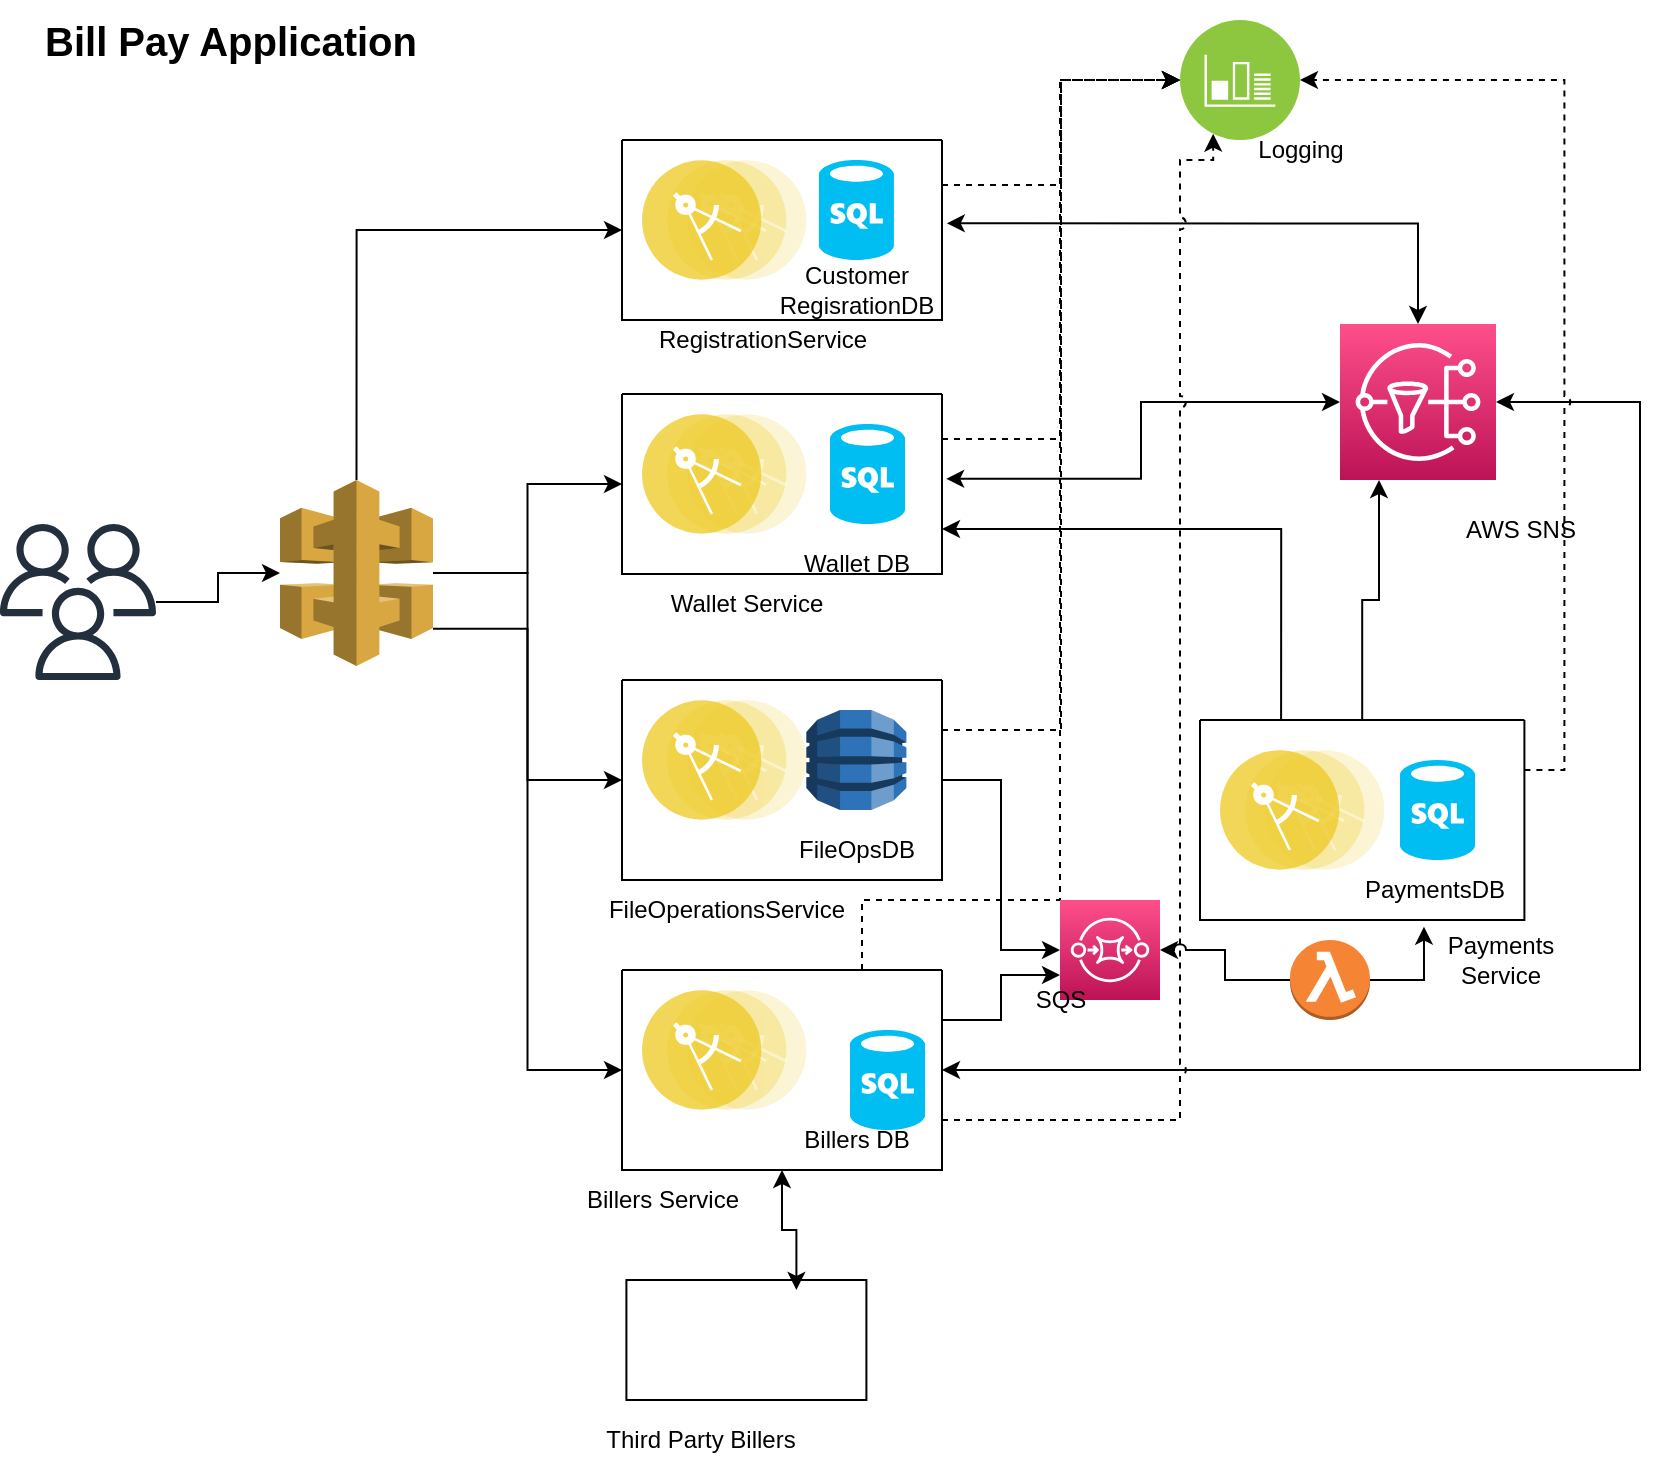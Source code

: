 <mxfile version="20.8.5" type="device"><diagram id="UrZ9PZtPu_lfiUulHGnc" name="Page-1"><mxGraphModel dx="794" dy="438" grid="1" gridSize="10" guides="1" tooltips="1" connect="1" arrows="1" fold="1" page="1" pageScale="1" pageWidth="850" pageHeight="1100" math="0" shadow="0"><root><mxCell id="0"/><mxCell id="1" parent="0"/><mxCell id="Y2LHbmSFrY4wrzAisVCH-70" value="" style="edgeStyle=orthogonalEdgeStyle;rounded=0;orthogonalLoop=1;jettySize=auto;html=1;startArrow=none;startFill=0;entryX=0;entryY=0.5;entryDx=0;entryDy=0;" parent="1" source="Y2LHbmSFrY4wrzAisVCH-2" target="Y2LHbmSFrY4wrzAisVCH-45" edge="1"><mxGeometry relative="1" as="geometry"/></mxCell><mxCell id="Y2LHbmSFrY4wrzAisVCH-75" style="edgeStyle=orthogonalEdgeStyle;rounded=0;orthogonalLoop=1;jettySize=auto;html=1;exitX=0.5;exitY=0;exitDx=0;exitDy=0;exitPerimeter=0;entryX=0;entryY=0.5;entryDx=0;entryDy=0;startArrow=none;startFill=0;" parent="1" source="Y2LHbmSFrY4wrzAisVCH-2" target="Y2LHbmSFrY4wrzAisVCH-43" edge="1"><mxGeometry relative="1" as="geometry"/></mxCell><mxCell id="Y2LHbmSFrY4wrzAisVCH-2" value="" style="outlineConnect=0;dashed=0;verticalLabelPosition=bottom;verticalAlign=top;align=center;html=1;shape=mxgraph.aws3.api_gateway;fillColor=#D9A741;gradientColor=none;" parent="1" vertex="1"><mxGeometry x="150" y="250" width="76.5" height="93" as="geometry"/></mxCell><mxCell id="Y2LHbmSFrY4wrzAisVCH-3" value="RegistrationService" style="text;html=1;align=center;verticalAlign=middle;resizable=0;points=[];autosize=1;strokeColor=none;fillColor=none;" parent="1" vertex="1"><mxGeometry x="326" y="165" width="130" height="30" as="geometry"/></mxCell><mxCell id="Y2LHbmSFrY4wrzAisVCH-13" value="" style="edgeStyle=orthogonalEdgeStyle;rounded=0;orthogonalLoop=1;jettySize=auto;html=1;startArrow=classic;startFill=1;exitX=1.013;exitY=0.471;exitDx=0;exitDy=0;exitPerimeter=0;" parent="1" source="Y2LHbmSFrY4wrzAisVCH-45" target="Y2LHbmSFrY4wrzAisVCH-9" edge="1"><mxGeometry relative="1" as="geometry"><mxPoint x="512.2" y="249" as="sourcePoint"/></mxGeometry></mxCell><mxCell id="Y2LHbmSFrY4wrzAisVCH-11" value="" style="edgeStyle=orthogonalEdgeStyle;rounded=0;orthogonalLoop=1;jettySize=auto;html=1;startArrow=classic;startFill=1;exitX=1.015;exitY=0.463;exitDx=0;exitDy=0;exitPerimeter=0;" parent="1" source="Y2LHbmSFrY4wrzAisVCH-43" target="Y2LHbmSFrY4wrzAisVCH-9" edge="1"><mxGeometry relative="1" as="geometry"><mxPoint x="520" y="150" as="sourcePoint"/></mxGeometry></mxCell><mxCell id="Y2LHbmSFrY4wrzAisVCH-9" value="" style="sketch=0;points=[[0,0,0],[0.25,0,0],[0.5,0,0],[0.75,0,0],[1,0,0],[0,1,0],[0.25,1,0],[0.5,1,0],[0.75,1,0],[1,1,0],[0,0.25,0],[0,0.5,0],[0,0.75,0],[1,0.25,0],[1,0.5,0],[1,0.75,0]];outlineConnect=0;fontColor=#232F3E;gradientColor=#FF4F8B;gradientDirection=north;fillColor=#BC1356;strokeColor=#ffffff;dashed=0;verticalLabelPosition=bottom;verticalAlign=top;align=center;html=1;fontSize=12;fontStyle=0;aspect=fixed;shape=mxgraph.aws4.resourceIcon;resIcon=mxgraph.aws4.sns;" parent="1" vertex="1"><mxGeometry x="680" y="172" width="78" height="78" as="geometry"/></mxCell><mxCell id="Y2LHbmSFrY4wrzAisVCH-14" value="AWS SNS" style="text;html=1;align=center;verticalAlign=middle;resizable=0;points=[];autosize=1;strokeColor=none;fillColor=none;" parent="1" vertex="1"><mxGeometry x="730" y="260" width="80" height="30" as="geometry"/></mxCell><mxCell id="Y2LHbmSFrY4wrzAisVCH-23" value="" style="rounded=0;whiteSpace=wrap;html=1;" parent="1" vertex="1"><mxGeometry x="323.2" y="650" width="120" height="60" as="geometry"/></mxCell><mxCell id="Y2LHbmSFrY4wrzAisVCH-21" value="" style="shape=image;html=1;verticalAlign=top;verticalLabelPosition=bottom;labelBackgroundColor=#ffffff;imageAspect=0;aspect=fixed;image=https://cdn4.iconfinder.com/data/icons/social-media-2273/64/social_media_network_online_netflix-128.png" parent="1" vertex="1"><mxGeometry x="332.2" y="659" width="46" height="46" as="geometry"/></mxCell><mxCell id="Y2LHbmSFrY4wrzAisVCH-22" value="" style="shape=image;html=1;verticalAlign=top;verticalLabelPosition=bottom;labelBackgroundColor=#ffffff;imageAspect=0;aspect=fixed;image=https://cdn2.iconfinder.com/data/icons/pack1-baco-flurry-icons-style/128/Vodafone.png" parent="1" vertex="1"><mxGeometry x="383.2" y="655" width="50" height="50" as="geometry"/></mxCell><mxCell id="Y2LHbmSFrY4wrzAisVCH-28" value="" style="endArrow=classic;startArrow=classic;html=1;rounded=0;exitX=1;exitY=0.5;exitDx=0;exitDy=0;entryX=1;entryY=0.5;entryDx=0;entryDy=0;entryPerimeter=0;" parent="1" source="Y2LHbmSFrY4wrzAisVCH-49" target="Y2LHbmSFrY4wrzAisVCH-9" edge="1"><mxGeometry width="50" height="50" relative="1" as="geometry"><mxPoint x="512.2" y="532" as="sourcePoint"/><mxPoint x="719" y="250" as="targetPoint"/><Array as="points"><mxPoint x="830" y="545"/><mxPoint x="830" y="320"/><mxPoint x="830" y="211"/></Array></mxGeometry></mxCell><mxCell id="Y2LHbmSFrY4wrzAisVCH-39" value="Wallet Service" style="text;html=1;align=center;verticalAlign=middle;resizable=0;points=[];autosize=1;strokeColor=none;fillColor=none;" parent="1" vertex="1"><mxGeometry x="333.2" y="297" width="100" height="30" as="geometry"/></mxCell><mxCell id="Y2LHbmSFrY4wrzAisVCH-84" style="edgeStyle=orthogonalEdgeStyle;rounded=0;orthogonalLoop=1;jettySize=auto;html=1;exitX=1;exitY=0.25;exitDx=0;exitDy=0;entryX=0;entryY=0.5;entryDx=0;entryDy=0;startArrow=none;startFill=0;dashed=1;" parent="1" source="Y2LHbmSFrY4wrzAisVCH-43" target="Y2LHbmSFrY4wrzAisVCH-83" edge="1"><mxGeometry relative="1" as="geometry"/></mxCell><mxCell id="Y2LHbmSFrY4wrzAisVCH-43" value="" style="swimlane;startSize=0;" parent="1" vertex="1"><mxGeometry x="321" y="80" width="160" height="90" as="geometry"><mxRectangle x="290" y="10" width="50" height="40" as="alternateBounds"/></mxGeometry></mxCell><mxCell id="Y2LHbmSFrY4wrzAisVCH-1" value="" style="aspect=fixed;perimeter=ellipsePerimeter;html=1;align=center;shadow=0;dashed=0;fontColor=#4277BB;labelBackgroundColor=#ffffff;fontSize=12;spacingTop=3;image;image=img/lib/ibm/applications/microservice.svg;" parent="Y2LHbmSFrY4wrzAisVCH-43" vertex="1"><mxGeometry x="10.0" y="10" width="82.2" height="60" as="geometry"/></mxCell><mxCell id="Y2LHbmSFrY4wrzAisVCH-29" value="Customer&lt;br&gt;RegisrationDB" style="text;html=1;align=center;verticalAlign=middle;resizable=0;points=[];autosize=1;strokeColor=none;fillColor=none;" parent="Y2LHbmSFrY4wrzAisVCH-43" vertex="1"><mxGeometry x="67.2" y="55" width="100" height="40" as="geometry"/></mxCell><mxCell id="Y2LHbmSFrY4wrzAisVCH-80" value="" style="verticalLabelPosition=bottom;html=1;verticalAlign=top;align=center;strokeColor=none;fillColor=#00BEF2;shape=mxgraph.azure.sql_database;" parent="Y2LHbmSFrY4wrzAisVCH-43" vertex="1"><mxGeometry x="98.45" y="10" width="37.5" height="50" as="geometry"/></mxCell><mxCell id="Y2LHbmSFrY4wrzAisVCH-85" style="edgeStyle=orthogonalEdgeStyle;rounded=0;orthogonalLoop=1;jettySize=auto;html=1;exitX=1;exitY=0.25;exitDx=0;exitDy=0;entryX=0;entryY=0.5;entryDx=0;entryDy=0;dashed=1;startArrow=none;startFill=0;" parent="1" source="Y2LHbmSFrY4wrzAisVCH-45" target="Y2LHbmSFrY4wrzAisVCH-83" edge="1"><mxGeometry relative="1" as="geometry"/></mxCell><mxCell id="Y2LHbmSFrY4wrzAisVCH-45" value="" style="swimlane;startSize=0;" parent="1" vertex="1"><mxGeometry x="321" y="207" width="160" height="90" as="geometry"><mxRectangle x="290" y="10" width="50" height="40" as="alternateBounds"/></mxGeometry></mxCell><mxCell id="Y2LHbmSFrY4wrzAisVCH-46" value="" style="aspect=fixed;perimeter=ellipsePerimeter;html=1;align=center;shadow=0;dashed=0;fontColor=#4277BB;labelBackgroundColor=#ffffff;fontSize=12;spacingTop=3;image;image=img/lib/ibm/applications/microservice.svg;" parent="Y2LHbmSFrY4wrzAisVCH-45" vertex="1"><mxGeometry x="10.0" y="10" width="82.2" height="60" as="geometry"/></mxCell><mxCell id="Y2LHbmSFrY4wrzAisVCH-48" value="Wallet DB" style="text;html=1;align=center;verticalAlign=middle;resizable=0;points=[];autosize=1;strokeColor=none;fillColor=none;" parent="Y2LHbmSFrY4wrzAisVCH-45" vertex="1"><mxGeometry x="77.2" y="70" width="80" height="30" as="geometry"/></mxCell><mxCell id="Y2LHbmSFrY4wrzAisVCH-79" value="" style="verticalLabelPosition=bottom;html=1;verticalAlign=top;align=center;strokeColor=none;fillColor=#00BEF2;shape=mxgraph.azure.sql_database;" parent="Y2LHbmSFrY4wrzAisVCH-45" vertex="1"><mxGeometry x="104" y="15" width="37.5" height="50" as="geometry"/></mxCell><mxCell id="Y2LHbmSFrY4wrzAisVCH-54" value="" style="edgeStyle=orthogonalEdgeStyle;rounded=0;orthogonalLoop=1;jettySize=auto;html=1;startArrow=classic;startFill=1;" parent="1" source="Y2LHbmSFrY4wrzAisVCH-49" target="Y2LHbmSFrY4wrzAisVCH-22" edge="1"><mxGeometry relative="1" as="geometry"/></mxCell><mxCell id="Y2LHbmSFrY4wrzAisVCH-61" value="" style="edgeStyle=orthogonalEdgeStyle;rounded=0;orthogonalLoop=1;jettySize=auto;html=1;startArrow=none;startFill=0;entryX=0;entryY=0.75;entryDx=0;entryDy=0;entryPerimeter=0;exitX=1;exitY=0.25;exitDx=0;exitDy=0;" parent="1" source="Y2LHbmSFrY4wrzAisVCH-49" target="Y2LHbmSFrY4wrzAisVCH-60" edge="1"><mxGeometry relative="1" as="geometry"/></mxCell><mxCell id="Y2LHbmSFrY4wrzAisVCH-71" style="edgeStyle=orthogonalEdgeStyle;rounded=0;orthogonalLoop=1;jettySize=auto;html=1;startArrow=none;startFill=0;entryX=0;entryY=0.5;entryDx=0;entryDy=0;" parent="1" source="Y2LHbmSFrY4wrzAisVCH-2" target="Y2LHbmSFrY4wrzAisVCH-49" edge="1"><mxGeometry relative="1" as="geometry"/></mxCell><mxCell id="Y2LHbmSFrY4wrzAisVCH-87" style="edgeStyle=orthogonalEdgeStyle;rounded=0;orthogonalLoop=1;jettySize=auto;html=1;exitX=0.75;exitY=0;exitDx=0;exitDy=0;entryX=0;entryY=0.5;entryDx=0;entryDy=0;dashed=1;startArrow=none;startFill=0;" parent="1" source="Y2LHbmSFrY4wrzAisVCH-49" target="Y2LHbmSFrY4wrzAisVCH-83" edge="1"><mxGeometry relative="1" as="geometry"><Array as="points"><mxPoint x="441" y="460"/><mxPoint x="540" y="460"/><mxPoint x="540" y="50"/></Array></mxGeometry></mxCell><mxCell id="Y2LHbmSFrY4wrzAisVCH-88" style="edgeStyle=orthogonalEdgeStyle;rounded=0;orthogonalLoop=1;jettySize=auto;html=1;exitX=1;exitY=0.75;exitDx=0;exitDy=0;entryX=0.25;entryY=1;entryDx=0;entryDy=0;dashed=1;startArrow=none;startFill=0;jumpStyle=arc;" parent="1" source="Y2LHbmSFrY4wrzAisVCH-49" target="Y2LHbmSFrY4wrzAisVCH-83" edge="1"><mxGeometry relative="1" as="geometry"><Array as="points"><mxPoint x="600" y="570"/><mxPoint x="600" y="90"/><mxPoint x="617" y="90"/></Array></mxGeometry></mxCell><mxCell id="Y2LHbmSFrY4wrzAisVCH-49" value="" style="swimlane;startSize=0;" parent="1" vertex="1"><mxGeometry x="321" y="495" width="160" height="100" as="geometry"><mxRectangle x="290" y="10" width="50" height="40" as="alternateBounds"/></mxGeometry></mxCell><mxCell id="Y2LHbmSFrY4wrzAisVCH-50" value="" style="aspect=fixed;perimeter=ellipsePerimeter;html=1;align=center;shadow=0;dashed=0;fontColor=#4277BB;labelBackgroundColor=#ffffff;fontSize=12;spacingTop=3;image;image=img/lib/ibm/applications/microservice.svg;" parent="Y2LHbmSFrY4wrzAisVCH-49" vertex="1"><mxGeometry x="10.0" y="10" width="82.2" height="60" as="geometry"/></mxCell><mxCell id="Y2LHbmSFrY4wrzAisVCH-52" value="Billers DB" style="text;html=1;align=center;verticalAlign=middle;resizable=0;points=[];autosize=1;strokeColor=none;fillColor=none;" parent="Y2LHbmSFrY4wrzAisVCH-49" vertex="1"><mxGeometry x="77.2" y="70" width="80" height="30" as="geometry"/></mxCell><mxCell id="Y2LHbmSFrY4wrzAisVCH-53" value="Billers Service" style="text;html=1;align=center;verticalAlign=middle;resizable=0;points=[];autosize=1;strokeColor=none;fillColor=none;" parent="1" vertex="1"><mxGeometry x="291" y="595" width="100" height="30" as="geometry"/></mxCell><mxCell id="Y2LHbmSFrY4wrzAisVCH-62" value="" style="edgeStyle=orthogonalEdgeStyle;rounded=0;orthogonalLoop=1;jettySize=auto;html=1;startArrow=none;startFill=0;entryX=0;entryY=0.5;entryDx=0;entryDy=0;entryPerimeter=0;" parent="1" source="Y2LHbmSFrY4wrzAisVCH-55" target="Y2LHbmSFrY4wrzAisVCH-60" edge="1"><mxGeometry relative="1" as="geometry"/></mxCell><mxCell id="Y2LHbmSFrY4wrzAisVCH-69" style="edgeStyle=orthogonalEdgeStyle;rounded=0;orthogonalLoop=1;jettySize=auto;html=1;exitX=1;exitY=0.8;exitDx=0;exitDy=0;entryX=0;entryY=0.5;entryDx=0;entryDy=0;startArrow=none;startFill=0;exitPerimeter=0;" parent="1" source="Y2LHbmSFrY4wrzAisVCH-2" target="Y2LHbmSFrY4wrzAisVCH-55" edge="1"><mxGeometry relative="1" as="geometry"/></mxCell><mxCell id="Y2LHbmSFrY4wrzAisVCH-86" style="edgeStyle=orthogonalEdgeStyle;rounded=0;orthogonalLoop=1;jettySize=auto;html=1;exitX=1;exitY=0.25;exitDx=0;exitDy=0;dashed=1;startArrow=none;startFill=0;entryX=0;entryY=0.5;entryDx=0;entryDy=0;" parent="1" source="Y2LHbmSFrY4wrzAisVCH-55" target="Y2LHbmSFrY4wrzAisVCH-83" edge="1"><mxGeometry relative="1" as="geometry"><mxPoint x="600.0" y="50" as="targetPoint"/></mxGeometry></mxCell><mxCell id="Y2LHbmSFrY4wrzAisVCH-55" value="" style="swimlane;startSize=0;" parent="1" vertex="1"><mxGeometry x="321" y="350" width="160" height="100" as="geometry"><mxRectangle x="290" y="10" width="50" height="40" as="alternateBounds"/></mxGeometry></mxCell><mxCell id="Y2LHbmSFrY4wrzAisVCH-56" value="" style="aspect=fixed;perimeter=ellipsePerimeter;html=1;align=center;shadow=0;dashed=0;fontColor=#4277BB;labelBackgroundColor=#ffffff;fontSize=12;spacingTop=3;image;image=img/lib/ibm/applications/microservice.svg;" parent="Y2LHbmSFrY4wrzAisVCH-55" vertex="1"><mxGeometry x="10.0" y="10" width="82.2" height="60" as="geometry"/></mxCell><mxCell id="Y2LHbmSFrY4wrzAisVCH-58" value="FileOpsDB" style="text;html=1;align=center;verticalAlign=middle;resizable=0;points=[];autosize=1;strokeColor=none;fillColor=none;" parent="Y2LHbmSFrY4wrzAisVCH-55" vertex="1"><mxGeometry x="77.2" y="70" width="80" height="30" as="geometry"/></mxCell><mxCell id="Y2LHbmSFrY4wrzAisVCH-78" value="" style="outlineConnect=0;dashed=0;verticalLabelPosition=bottom;verticalAlign=top;align=center;html=1;shape=mxgraph.aws3.dynamo_db;fillColor=#2E73B8;gradientColor=none;" parent="Y2LHbmSFrY4wrzAisVCH-55" vertex="1"><mxGeometry x="92.2" y="15" width="50" height="50" as="geometry"/></mxCell><mxCell id="Y2LHbmSFrY4wrzAisVCH-59" value="FileOperationsService" style="text;html=1;align=center;verticalAlign=middle;resizable=0;points=[];autosize=1;strokeColor=none;fillColor=none;" parent="1" vertex="1"><mxGeometry x="303.2" y="450" width="140" height="30" as="geometry"/></mxCell><mxCell id="Y2LHbmSFrY4wrzAisVCH-92" style="edgeStyle=orthogonalEdgeStyle;rounded=0;jumpStyle=arc;orthogonalLoop=1;jettySize=auto;html=1;exitX=0;exitY=0.5;exitDx=0;exitDy=0;exitPerimeter=0;entryX=1;entryY=0.5;entryDx=0;entryDy=0;entryPerimeter=0;startArrow=none;startFill=0;" parent="1" source="Y2LHbmSFrY4wrzAisVCH-91" target="Y2LHbmSFrY4wrzAisVCH-60" edge="1"><mxGeometry relative="1" as="geometry"/></mxCell><mxCell id="Y2LHbmSFrY4wrzAisVCH-60" value="" style="sketch=0;points=[[0,0,0],[0.25,0,0],[0.5,0,0],[0.75,0,0],[1,0,0],[0,1,0],[0.25,1,0],[0.5,1,0],[0.75,1,0],[1,1,0],[0,0.25,0],[0,0.5,0],[0,0.75,0],[1,0.25,0],[1,0.5,0],[1,0.75,0]];outlineConnect=0;fontColor=#232F3E;gradientColor=#FF4F8B;gradientDirection=north;fillColor=#BC1356;strokeColor=#ffffff;dashed=0;verticalLabelPosition=bottom;verticalAlign=top;align=center;html=1;fontSize=12;fontStyle=0;aspect=fixed;shape=mxgraph.aws4.resourceIcon;resIcon=mxgraph.aws4.sqs;" parent="1" vertex="1"><mxGeometry x="540" y="460" width="50" height="50" as="geometry"/></mxCell><mxCell id="Y2LHbmSFrY4wrzAisVCH-68" style="edgeStyle=orthogonalEdgeStyle;rounded=0;orthogonalLoop=1;jettySize=auto;html=1;exitX=0.5;exitY=0;exitDx=0;exitDy=0;entryX=0.25;entryY=1;entryDx=0;entryDy=0;entryPerimeter=0;startArrow=none;startFill=0;" parent="1" source="Y2LHbmSFrY4wrzAisVCH-63" target="Y2LHbmSFrY4wrzAisVCH-9" edge="1"><mxGeometry relative="1" as="geometry"/></mxCell><mxCell id="Y2LHbmSFrY4wrzAisVCH-72" style="edgeStyle=orthogonalEdgeStyle;rounded=0;orthogonalLoop=1;jettySize=auto;html=1;exitX=0.25;exitY=0;exitDx=0;exitDy=0;entryX=1;entryY=0.75;entryDx=0;entryDy=0;startArrow=none;startFill=0;" parent="1" source="Y2LHbmSFrY4wrzAisVCH-63" target="Y2LHbmSFrY4wrzAisVCH-45" edge="1"><mxGeometry relative="1" as="geometry"/></mxCell><mxCell id="Y2LHbmSFrY4wrzAisVCH-90" style="edgeStyle=orthogonalEdgeStyle;rounded=0;jumpStyle=arc;orthogonalLoop=1;jettySize=auto;html=1;exitX=1;exitY=0.25;exitDx=0;exitDy=0;entryX=1;entryY=0.5;entryDx=0;entryDy=0;dashed=1;startArrow=none;startFill=0;" parent="1" source="Y2LHbmSFrY4wrzAisVCH-63" target="Y2LHbmSFrY4wrzAisVCH-83" edge="1"><mxGeometry relative="1" as="geometry"/></mxCell><mxCell id="Y2LHbmSFrY4wrzAisVCH-63" value="" style="swimlane;startSize=0;" parent="1" vertex="1"><mxGeometry x="610" y="370" width="162.2" height="100" as="geometry"><mxRectangle x="290" y="10" width="50" height="40" as="alternateBounds"/></mxGeometry></mxCell><mxCell id="Y2LHbmSFrY4wrzAisVCH-64" value="" style="aspect=fixed;perimeter=ellipsePerimeter;html=1;align=center;shadow=0;dashed=0;fontColor=#4277BB;labelBackgroundColor=#ffffff;fontSize=12;spacingTop=3;image;image=img/lib/ibm/applications/microservice.svg;" parent="Y2LHbmSFrY4wrzAisVCH-63" vertex="1"><mxGeometry x="10.0" y="15" width="82.2" height="60" as="geometry"/></mxCell><mxCell id="Y2LHbmSFrY4wrzAisVCH-66" value="PaymentsDB" style="text;html=1;align=center;verticalAlign=middle;resizable=0;points=[];autosize=1;strokeColor=none;fillColor=none;" parent="Y2LHbmSFrY4wrzAisVCH-63" vertex="1"><mxGeometry x="72.2" y="70" width="90" height="30" as="geometry"/></mxCell><mxCell id="Y2LHbmSFrY4wrzAisVCH-81" value="" style="verticalLabelPosition=bottom;html=1;verticalAlign=top;align=center;strokeColor=none;fillColor=#00BEF2;shape=mxgraph.azure.sql_database;" parent="Y2LHbmSFrY4wrzAisVCH-63" vertex="1"><mxGeometry x="100" y="20" width="37.5" height="50" as="geometry"/></mxCell><mxCell id="Y2LHbmSFrY4wrzAisVCH-74" value="" style="edgeStyle=orthogonalEdgeStyle;rounded=0;orthogonalLoop=1;jettySize=auto;html=1;startArrow=none;startFill=0;" parent="1" source="Y2LHbmSFrY4wrzAisVCH-73" target="Y2LHbmSFrY4wrzAisVCH-2" edge="1"><mxGeometry relative="1" as="geometry"/></mxCell><mxCell id="Y2LHbmSFrY4wrzAisVCH-73" value="" style="sketch=0;outlineConnect=0;fontColor=#232F3E;gradientColor=none;fillColor=#232F3D;strokeColor=none;dashed=0;verticalLabelPosition=bottom;verticalAlign=top;align=center;html=1;fontSize=12;fontStyle=0;aspect=fixed;pointerEvents=1;shape=mxgraph.aws4.users;" parent="1" vertex="1"><mxGeometry x="10" y="272" width="78" height="78" as="geometry"/></mxCell><mxCell id="Y2LHbmSFrY4wrzAisVCH-76" value="SQS" style="text;html=1;align=center;verticalAlign=middle;resizable=0;points=[];autosize=1;strokeColor=none;fillColor=none;" parent="1" vertex="1"><mxGeometry x="515" y="495" width="50" height="30" as="geometry"/></mxCell><mxCell id="Y2LHbmSFrY4wrzAisVCH-82" value="Third Party Billers" style="text;html=1;align=center;verticalAlign=middle;resizable=0;points=[];autosize=1;strokeColor=none;fillColor=none;" parent="1" vertex="1"><mxGeometry x="300" y="715" width="120" height="30" as="geometry"/></mxCell><mxCell id="Y2LHbmSFrY4wrzAisVCH-83" value="" style="aspect=fixed;perimeter=ellipsePerimeter;html=1;align=center;shadow=0;dashed=0;fontColor=#4277BB;labelBackgroundColor=#ffffff;fontSize=12;spacingTop=3;image;image=img/lib/ibm/infrastructure/monitoring_logging.svg;" parent="1" vertex="1"><mxGeometry x="600" y="20" width="60" height="60" as="geometry"/></mxCell><mxCell id="Y2LHbmSFrY4wrzAisVCH-89" value="Logging" style="text;html=1;align=center;verticalAlign=middle;resizable=0;points=[];autosize=1;strokeColor=none;fillColor=none;" parent="1" vertex="1"><mxGeometry x="625" y="70" width="70" height="30" as="geometry"/></mxCell><mxCell id="Y2LHbmSFrY4wrzAisVCH-93" style="edgeStyle=orthogonalEdgeStyle;rounded=0;jumpStyle=arc;orthogonalLoop=1;jettySize=auto;html=1;exitX=1;exitY=0.5;exitDx=0;exitDy=0;exitPerimeter=0;entryX=0.442;entryY=1.111;entryDx=0;entryDy=0;entryPerimeter=0;startArrow=none;startFill=0;" parent="1" source="Y2LHbmSFrY4wrzAisVCH-91" target="Y2LHbmSFrY4wrzAisVCH-66" edge="1"><mxGeometry relative="1" as="geometry"/></mxCell><mxCell id="Y2LHbmSFrY4wrzAisVCH-91" value="" style="outlineConnect=0;dashed=0;verticalLabelPosition=bottom;verticalAlign=top;align=center;html=1;shape=mxgraph.aws3.lambda_function;fillColor=#F58534;gradientColor=none;" parent="1" vertex="1"><mxGeometry x="655" y="480" width="40" height="40" as="geometry"/></mxCell><mxCell id="Y2LHbmSFrY4wrzAisVCH-94" value="" style="verticalLabelPosition=bottom;html=1;verticalAlign=top;align=center;strokeColor=none;fillColor=#00BEF2;shape=mxgraph.azure.sql_database;" parent="1" vertex="1"><mxGeometry x="435" y="525" width="37.5" height="50" as="geometry"/></mxCell><mxCell id="Y2LHbmSFrY4wrzAisVCH-95" value="Payments&lt;br&gt;Service" style="text;html=1;align=center;verticalAlign=middle;resizable=0;points=[];autosize=1;strokeColor=none;fillColor=none;" parent="1" vertex="1"><mxGeometry x="720" y="470" width="80" height="40" as="geometry"/></mxCell><mxCell id="Y2LHbmSFrY4wrzAisVCH-96" value="&lt;font style=&quot;font-size: 20px;&quot;&gt;&lt;b&gt;Bill Pay Application&lt;/b&gt;&lt;/font&gt;" style="text;html=1;align=center;verticalAlign=middle;resizable=0;points=[];autosize=1;strokeColor=none;fillColor=none;" parent="1" vertex="1"><mxGeometry x="20" y="10" width="210" height="40" as="geometry"/></mxCell></root></mxGraphModel></diagram></mxfile>